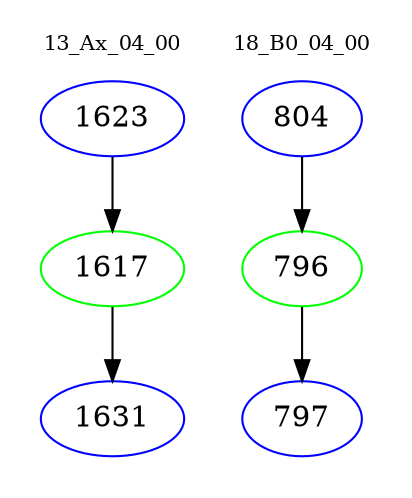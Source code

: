 digraph{
subgraph cluster_0 {
color = white
label = "13_Ax_04_00";
fontsize=10;
T0_1623 [label="1623", color="blue"]
T0_1623 -> T0_1617 [color="black"]
T0_1617 [label="1617", color="green"]
T0_1617 -> T0_1631 [color="black"]
T0_1631 [label="1631", color="blue"]
}
subgraph cluster_1 {
color = white
label = "18_B0_04_00";
fontsize=10;
T1_804 [label="804", color="blue"]
T1_804 -> T1_796 [color="black"]
T1_796 [label="796", color="green"]
T1_796 -> T1_797 [color="black"]
T1_797 [label="797", color="blue"]
}
}
